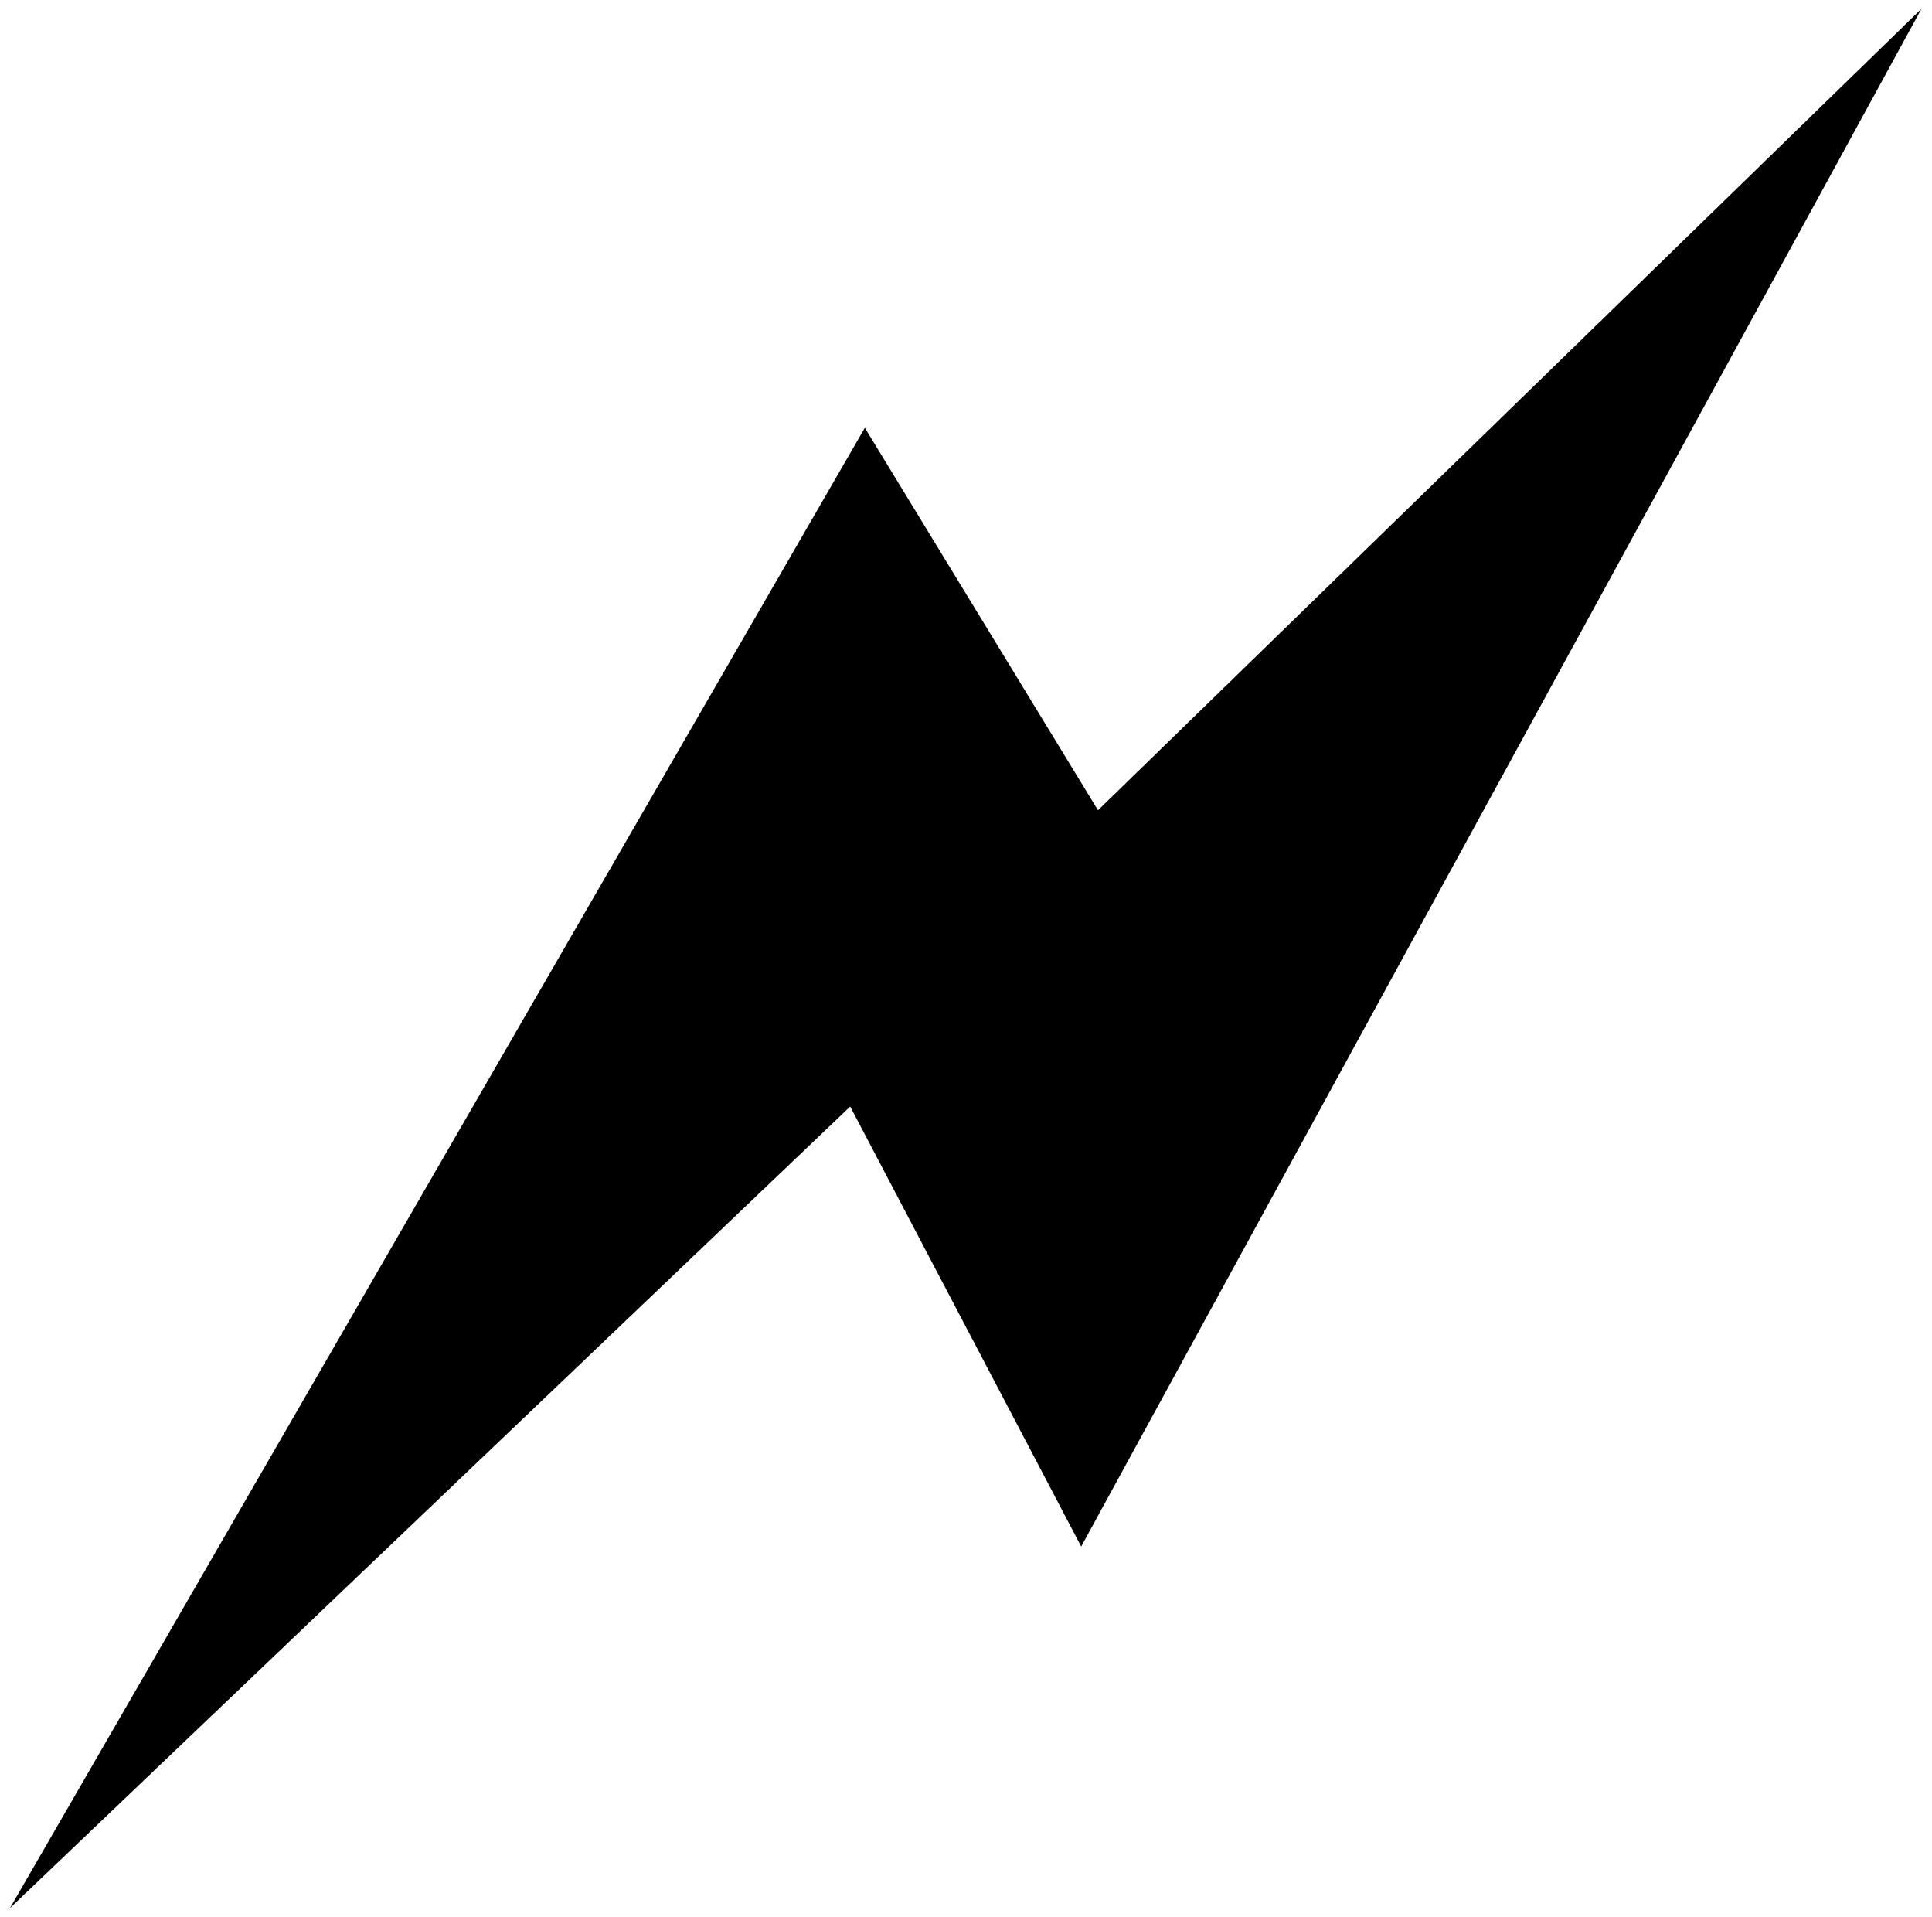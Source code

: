 


\begin{tikzpicture}[y=0.80pt, x=0.80pt, yscale=-1.0, xscale=1.0, inner sep=0pt, outer sep=0pt]
\begin{scope}[shift={(100.0,1716.0)},nonzero rule]
  \path[draw=.,fill=.,line width=1.600pt] (1886.0,-1447.0) --
    (1129.0,-62.0) -- (920.0,-460.0) -- (163.0,262.0) --
    (933.0,-1071.0) -- (1144.0,-725.0) -- (1886.0,-1447.0) --
    cycle;
\end{scope}

\end{tikzpicture}

